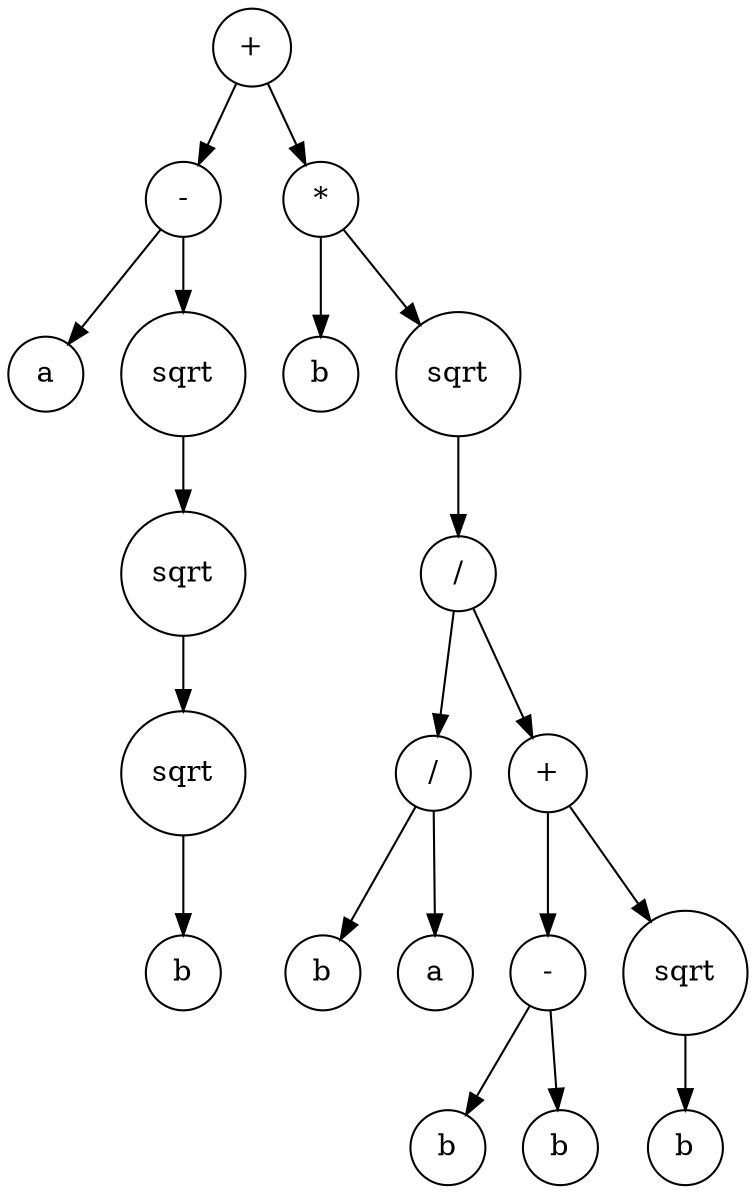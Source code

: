digraph g {
graph [ordering=out];
node [shape=circle];
n[label = "+"];
n0[label = "-"];
n00[label = "a"];
n0 -> n00;
n01[label = "sqrt"];
n010[label = "sqrt"];
n0100[label = "sqrt"];
n01000[label = "b"];
n0100 -> n01000;
n010 -> n0100;
n01 -> n010;
n0 -> n01;
n -> n0;
n1[label = "*"];
n10[label = "b"];
n1 -> n10;
n11[label = "sqrt"];
n110[label = "/"];
n1100[label = "/"];
n11000[label = "b"];
n1100 -> n11000;
n11001[label = "a"];
n1100 -> n11001;
n110 -> n1100;
n1101[label = "+"];
n11010[label = "-"];
n110100[label = "b"];
n11010 -> n110100;
n110101[label = "b"];
n11010 -> n110101;
n1101 -> n11010;
n11011[label = "sqrt"];
n110110[label = "b"];
n11011 -> n110110;
n1101 -> n11011;
n110 -> n1101;
n11 -> n110;
n1 -> n11;
n -> n1;
}
